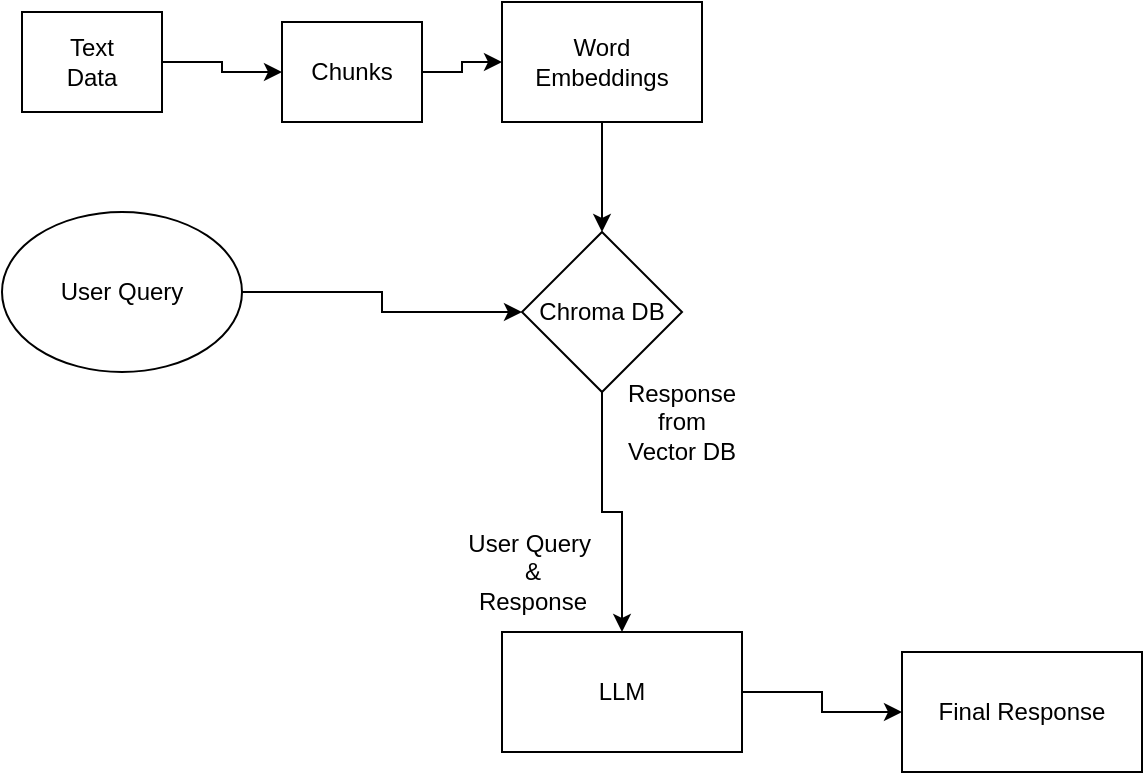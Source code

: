 <mxfile version="24.7.7">
  <diagram id="ydvlngZNFCysD2Or8UdE" name="Page-1">
    <mxGraphModel dx="1075" dy="464" grid="1" gridSize="10" guides="1" tooltips="1" connect="1" arrows="1" fold="1" page="1" pageScale="1" pageWidth="850" pageHeight="1100" math="0" shadow="0">
      <root>
        <mxCell id="0" />
        <mxCell id="1" parent="0" />
        <mxCell id="d2pQDKBirSxjLwhveyEb-9" style="edgeStyle=orthogonalEdgeStyle;rounded=0;orthogonalLoop=1;jettySize=auto;html=1;" parent="1" source="d2pQDKBirSxjLwhveyEb-1" target="d2pQDKBirSxjLwhveyEb-10" edge="1">
          <mxGeometry relative="1" as="geometry">
            <mxPoint x="590" y="350" as="targetPoint" />
          </mxGeometry>
        </mxCell>
        <mxCell id="d2pQDKBirSxjLwhveyEb-1" value="LLM" style="rounded=0;whiteSpace=wrap;html=1;" parent="1" vertex="1">
          <mxGeometry x="340" y="330" width="120" height="60" as="geometry" />
        </mxCell>
        <mxCell id="d2pQDKBirSxjLwhveyEb-3" style="edgeStyle=orthogonalEdgeStyle;rounded=0;orthogonalLoop=1;jettySize=auto;html=1;" parent="1" source="d2pQDKBirSxjLwhveyEb-2" target="d2pQDKBirSxjLwhveyEb-4" edge="1">
          <mxGeometry relative="1" as="geometry">
            <mxPoint x="420" y="170" as="targetPoint" />
          </mxGeometry>
        </mxCell>
        <mxCell id="d2pQDKBirSxjLwhveyEb-2" value="&lt;div&gt;Word Embeddings&lt;/div&gt;" style="rounded=0;whiteSpace=wrap;html=1;" parent="1" vertex="1">
          <mxGeometry x="340" y="15" width="100" height="60" as="geometry" />
        </mxCell>
        <mxCell id="d2pQDKBirSxjLwhveyEb-5" style="edgeStyle=orthogonalEdgeStyle;rounded=0;orthogonalLoop=1;jettySize=auto;html=1;entryX=0.5;entryY=0;entryDx=0;entryDy=0;" parent="1" source="d2pQDKBirSxjLwhveyEb-4" target="d2pQDKBirSxjLwhveyEb-1" edge="1">
          <mxGeometry relative="1" as="geometry">
            <mxPoint x="470" y="170" as="targetPoint" />
          </mxGeometry>
        </mxCell>
        <mxCell id="d2pQDKBirSxjLwhveyEb-4" value="Chroma&amp;nbsp;DB" style="rhombus;whiteSpace=wrap;html=1;" parent="1" vertex="1">
          <mxGeometry x="350" y="130" width="80" height="80" as="geometry" />
        </mxCell>
        <mxCell id="d2pQDKBirSxjLwhveyEb-7" style="edgeStyle=orthogonalEdgeStyle;rounded=0;orthogonalLoop=1;jettySize=auto;html=1;" parent="1" source="d2pQDKBirSxjLwhveyEb-6" target="d2pQDKBirSxjLwhveyEb-4" edge="1">
          <mxGeometry relative="1" as="geometry" />
        </mxCell>
        <mxCell id="d2pQDKBirSxjLwhveyEb-6" value="User Query" style="ellipse;whiteSpace=wrap;html=1;" parent="1" vertex="1">
          <mxGeometry x="90" y="120" width="120" height="80" as="geometry" />
        </mxCell>
        <mxCell id="d2pQDKBirSxjLwhveyEb-8" value="User Query&amp;nbsp;&lt;div&gt;&amp;amp;&lt;/div&gt;&lt;div&gt;Response&lt;/div&gt;" style="text;html=1;align=center;verticalAlign=middle;resizable=0;points=[];autosize=1;strokeColor=none;fillColor=none;" parent="1" vertex="1">
          <mxGeometry x="310" y="270" width="90" height="60" as="geometry" />
        </mxCell>
        <mxCell id="d2pQDKBirSxjLwhveyEb-10" value="Final Response" style="rounded=0;whiteSpace=wrap;html=1;" parent="1" vertex="1">
          <mxGeometry x="540" y="340" width="120" height="60" as="geometry" />
        </mxCell>
        <mxCell id="DxOOYaQWzwDdMnYQU_gF-2" style="edgeStyle=orthogonalEdgeStyle;rounded=0;orthogonalLoop=1;jettySize=auto;html=1;entryX=0;entryY=0.5;entryDx=0;entryDy=0;" edge="1" parent="1" source="DxOOYaQWzwDdMnYQU_gF-3" target="d2pQDKBirSxjLwhveyEb-2">
          <mxGeometry relative="1" as="geometry" />
        </mxCell>
        <mxCell id="DxOOYaQWzwDdMnYQU_gF-1" value="Text&lt;div&gt;Data&lt;/div&gt;" style="rounded=0;whiteSpace=wrap;html=1;" vertex="1" parent="1">
          <mxGeometry x="100" y="20" width="70" height="50" as="geometry" />
        </mxCell>
        <mxCell id="DxOOYaQWzwDdMnYQU_gF-4" value="" style="edgeStyle=orthogonalEdgeStyle;rounded=0;orthogonalLoop=1;jettySize=auto;html=1;entryX=0;entryY=0.5;entryDx=0;entryDy=0;" edge="1" parent="1" source="DxOOYaQWzwDdMnYQU_gF-1" target="DxOOYaQWzwDdMnYQU_gF-3">
          <mxGeometry relative="1" as="geometry">
            <mxPoint x="170" y="35" as="sourcePoint" />
            <mxPoint x="330" y="50" as="targetPoint" />
          </mxGeometry>
        </mxCell>
        <mxCell id="DxOOYaQWzwDdMnYQU_gF-3" value="Chunks" style="rounded=0;whiteSpace=wrap;html=1;" vertex="1" parent="1">
          <mxGeometry x="230" y="25" width="70" height="50" as="geometry" />
        </mxCell>
        <mxCell id="DxOOYaQWzwDdMnYQU_gF-5" value="Response from Vector DB" style="text;html=1;align=center;verticalAlign=middle;whiteSpace=wrap;rounded=0;" vertex="1" parent="1">
          <mxGeometry x="400" y="210" width="60" height="30" as="geometry" />
        </mxCell>
      </root>
    </mxGraphModel>
  </diagram>
</mxfile>
